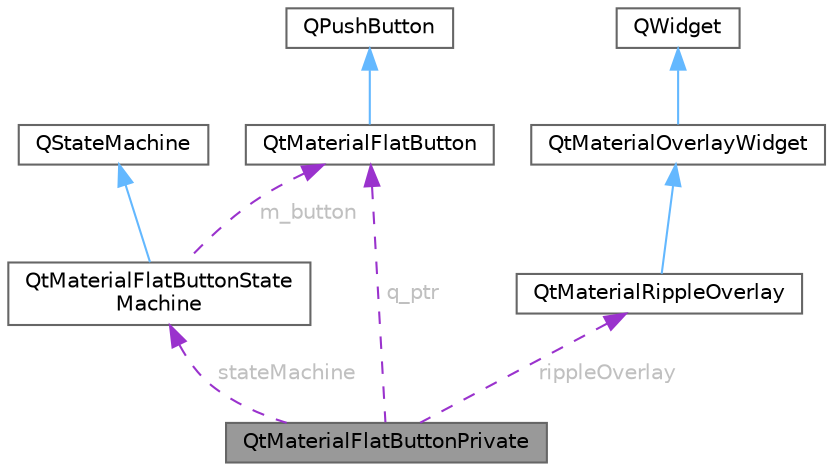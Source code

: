 digraph "QtMaterialFlatButtonPrivate"
{
 // LATEX_PDF_SIZE
  bgcolor="transparent";
  edge [fontname=Helvetica,fontsize=10,labelfontname=Helvetica,labelfontsize=10];
  node [fontname=Helvetica,fontsize=10,shape=box,height=0.2,width=0.4];
  Node1 [id="Node000001",label="QtMaterialFlatButtonPrivate",height=0.2,width=0.4,color="gray40", fillcolor="grey60", style="filled", fontcolor="black",tooltip="QtMaterialFlatButton 的私有实现类，管理按钮样式和交互"];
  Node2 -> Node1 [id="edge1_Node000001_Node000002",dir="back",color="darkorchid3",style="dashed",tooltip=" ",label=" q_ptr",fontcolor="grey" ];
  Node2 [id="Node000002",label="QtMaterialFlatButton",height=0.2,width=0.4,color="gray40", fillcolor="white", style="filled",URL="$class_qt_material_flat_button.html",tooltip="扁平按钮类，继承自 QPushButton，支持 Material Design 风格"];
  Node3 -> Node2 [id="edge2_Node000002_Node000003",dir="back",color="steelblue1",style="solid",tooltip=" "];
  Node3 [id="Node000003",label="QPushButton",height=0.2,width=0.4,color="gray40", fillcolor="white", style="filled",tooltip=" "];
  Node4 -> Node1 [id="edge3_Node000001_Node000004",dir="back",color="darkorchid3",style="dashed",tooltip=" ",label=" rippleOverlay",fontcolor="grey" ];
  Node4 [id="Node000004",label="QtMaterialRippleOverlay",height=0.2,width=0.4,color="gray40", fillcolor="white", style="filled",URL="$class_qt_material_ripple_overlay.html",tooltip="水波纹覆盖层类，继承自 QtMaterialOverlayWidget，管理多个水波纹效果"];
  Node5 -> Node4 [id="edge4_Node000004_Node000005",dir="back",color="steelblue1",style="solid",tooltip=" "];
  Node5 [id="Node000005",label="QtMaterialOverlayWidget",height=0.2,width=0.4,color="gray40", fillcolor="white", style="filled",URL="$class_qt_material_overlay_widget.html",tooltip="覆盖层控件类，继承自 QWidget，用于在父窗口上绘制覆盖效果"];
  Node6 -> Node5 [id="edge5_Node000005_Node000006",dir="back",color="steelblue1",style="solid",tooltip=" "];
  Node6 [id="Node000006",label="QWidget",height=0.2,width=0.4,color="gray40", fillcolor="white", style="filled",tooltip=" "];
  Node7 -> Node1 [id="edge6_Node000001_Node000007",dir="back",color="darkorchid3",style="dashed",tooltip=" ",label=" stateMachine",fontcolor="grey" ];
  Node7 [id="Node000007",label="QtMaterialFlatButtonState\lMachine",height=0.2,width=0.4,color="gray40", fillcolor="white", style="filled",URL="$class_qt_material_flat_button_state_machine.html",tooltip="扁平按钮状态机类，管理按钮的交互状态（悬停、焦点、按下、选中）"];
  Node8 -> Node7 [id="edge7_Node000007_Node000008",dir="back",color="steelblue1",style="solid",tooltip=" "];
  Node8 [id="Node000008",label="QStateMachine",height=0.2,width=0.4,color="gray40", fillcolor="white", style="filled",tooltip=" "];
  Node2 -> Node7 [id="edge8_Node000007_Node000002",dir="back",color="darkorchid3",style="dashed",tooltip=" ",label=" m_button",fontcolor="grey" ];
}

